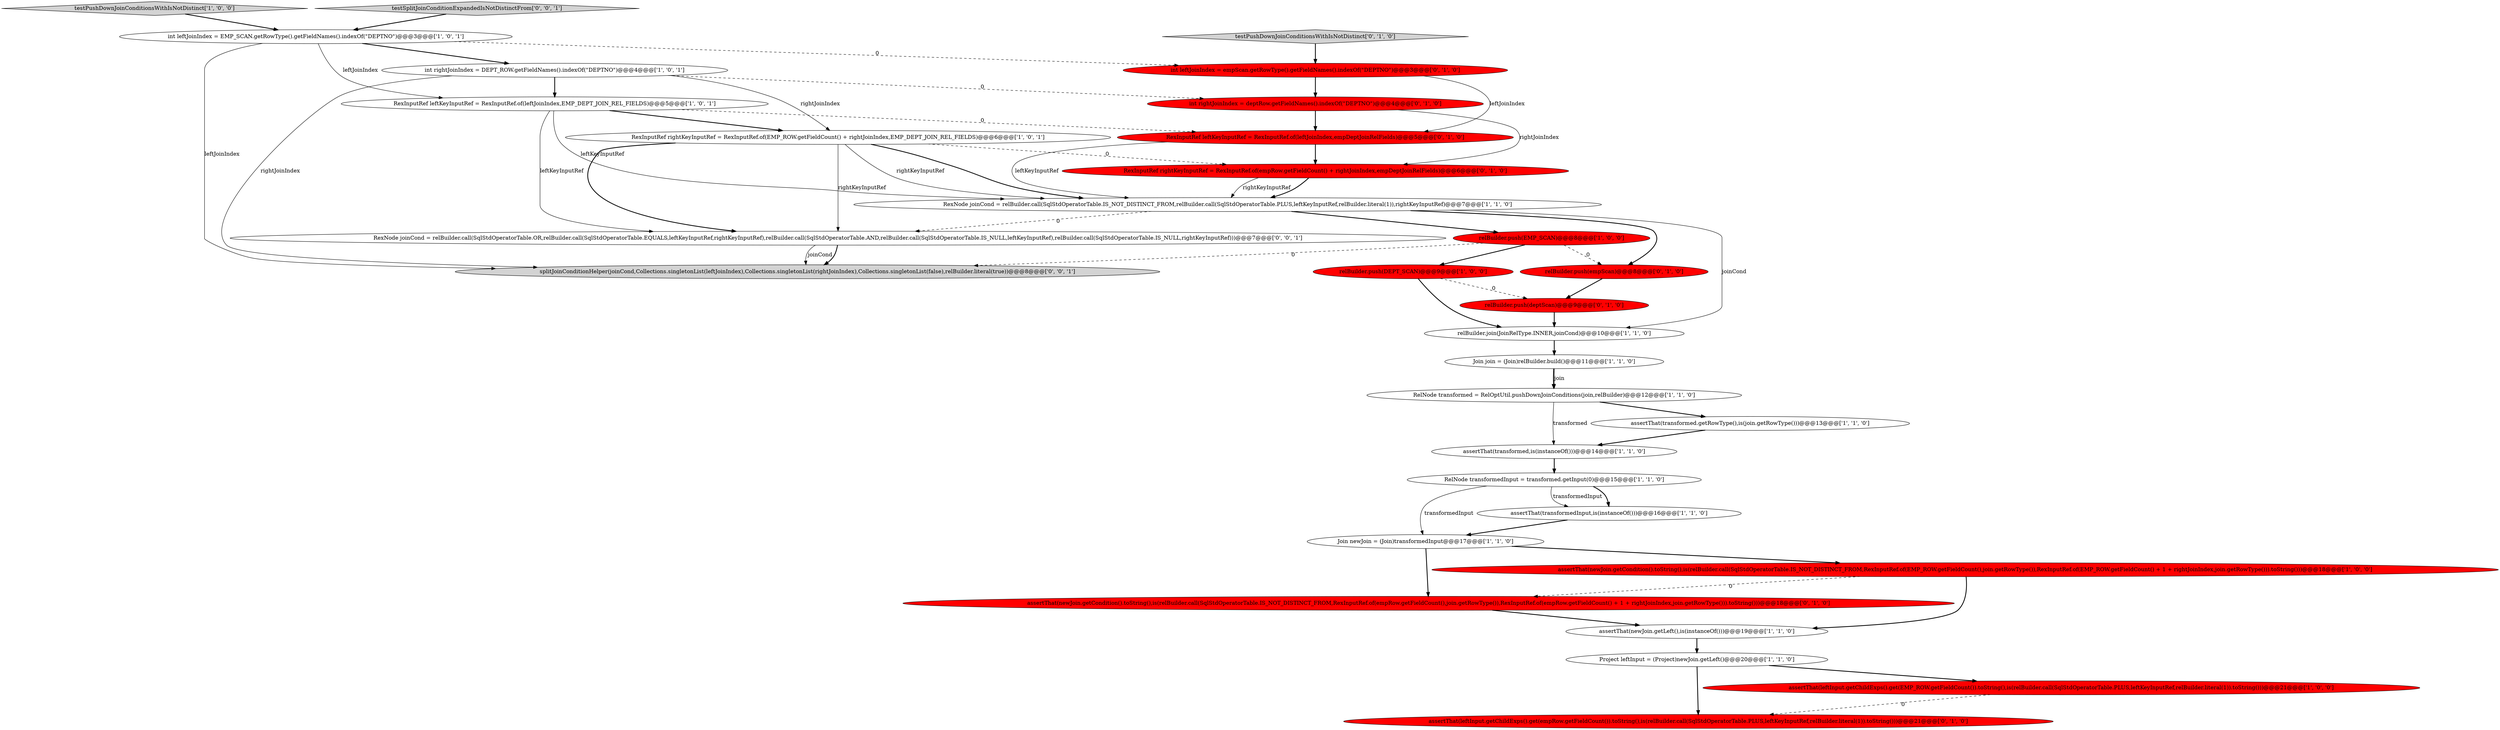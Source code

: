 digraph {
7 [style = filled, label = "RelNode transformedInput = transformed.getInput(0)@@@15@@@['1', '1', '0']", fillcolor = white, shape = ellipse image = "AAA0AAABBB1BBB"];
27 [style = filled, label = "assertThat(leftInput.getChildExps().get(empRow.getFieldCount()).toString(),is(relBuilder.call(SqlStdOperatorTable.PLUS,leftKeyInputRef,relBuilder.literal(1)).toString()))@@@21@@@['0', '1', '0']", fillcolor = red, shape = ellipse image = "AAA1AAABBB2BBB"];
2 [style = filled, label = "Join newJoin = (Join)transformedInput@@@17@@@['1', '1', '0']", fillcolor = white, shape = ellipse image = "AAA0AAABBB1BBB"];
12 [style = filled, label = "assertThat(leftInput.getChildExps().get(EMP_ROW.getFieldCount()).toString(),is(relBuilder.call(SqlStdOperatorTable.PLUS,leftKeyInputRef,relBuilder.literal(1)).toString()))@@@21@@@['1', '0', '0']", fillcolor = red, shape = ellipse image = "AAA1AAABBB1BBB"];
22 [style = filled, label = "relBuilder.push(empScan)@@@8@@@['0', '1', '0']", fillcolor = red, shape = ellipse image = "AAA1AAABBB2BBB"];
28 [style = filled, label = "assertThat(newJoin.getCondition().toString(),is(relBuilder.call(SqlStdOperatorTable.IS_NOT_DISTINCT_FROM,RexInputRef.of(empRow.getFieldCount(),join.getRowType()),RexInputRef.of(empRow.getFieldCount() + 1 + rightJoinIndex,join.getRowType())).toString()))@@@18@@@['0', '1', '0']", fillcolor = red, shape = ellipse image = "AAA1AAABBB2BBB"];
19 [style = filled, label = "assertThat(newJoin.getLeft(),is(instanceOf()))@@@19@@@['1', '1', '0']", fillcolor = white, shape = ellipse image = "AAA0AAABBB1BBB"];
30 [style = filled, label = "RexNode joinCond = relBuilder.call(SqlStdOperatorTable.OR,relBuilder.call(SqlStdOperatorTable.EQUALS,leftKeyInputRef,rightKeyInputRef),relBuilder.call(SqlStdOperatorTable.AND,relBuilder.call(SqlStdOperatorTable.IS_NULL,leftKeyInputRef),relBuilder.call(SqlStdOperatorTable.IS_NULL,rightKeyInputRef)))@@@7@@@['0', '0', '1']", fillcolor = white, shape = ellipse image = "AAA0AAABBB3BBB"];
5 [style = filled, label = "RexNode joinCond = relBuilder.call(SqlStdOperatorTable.IS_NOT_DISTINCT_FROM,relBuilder.call(SqlStdOperatorTable.PLUS,leftKeyInputRef,relBuilder.literal(1)),rightKeyInputRef)@@@7@@@['1', '1', '0']", fillcolor = white, shape = ellipse image = "AAA0AAABBB1BBB"];
10 [style = filled, label = "RelNode transformed = RelOptUtil.pushDownJoinConditions(join,relBuilder)@@@12@@@['1', '1', '0']", fillcolor = white, shape = ellipse image = "AAA0AAABBB1BBB"];
3 [style = filled, label = "relBuilder.push(EMP_SCAN)@@@8@@@['1', '0', '0']", fillcolor = red, shape = ellipse image = "AAA1AAABBB1BBB"];
14 [style = filled, label = "Project leftInput = (Project)newJoin.getLeft()@@@20@@@['1', '1', '0']", fillcolor = white, shape = ellipse image = "AAA0AAABBB1BBB"];
1 [style = filled, label = "testPushDownJoinConditionsWithIsNotDistinct['1', '0', '0']", fillcolor = lightgray, shape = diamond image = "AAA0AAABBB1BBB"];
17 [style = filled, label = "RexInputRef rightKeyInputRef = RexInputRef.of(EMP_ROW.getFieldCount() + rightJoinIndex,EMP_DEPT_JOIN_REL_FIELDS)@@@6@@@['1', '0', '1']", fillcolor = white, shape = ellipse image = "AAA0AAABBB1BBB"];
20 [style = filled, label = "int leftJoinIndex = empScan.getRowType().getFieldNames().indexOf(\"DEPTNO\")@@@3@@@['0', '1', '0']", fillcolor = red, shape = ellipse image = "AAA1AAABBB2BBB"];
15 [style = filled, label = "int leftJoinIndex = EMP_SCAN.getRowType().getFieldNames().indexOf(\"DEPTNO\")@@@3@@@['1', '0', '1']", fillcolor = white, shape = ellipse image = "AAA0AAABBB1BBB"];
11 [style = filled, label = "assertThat(transformedInput,is(instanceOf()))@@@16@@@['1', '1', '0']", fillcolor = white, shape = ellipse image = "AAA0AAABBB1BBB"];
4 [style = filled, label = "Join join = (Join)relBuilder.build()@@@11@@@['1', '1', '0']", fillcolor = white, shape = ellipse image = "AAA0AAABBB1BBB"];
8 [style = filled, label = "relBuilder.join(JoinRelType.INNER,joinCond)@@@10@@@['1', '1', '0']", fillcolor = white, shape = ellipse image = "AAA0AAABBB1BBB"];
9 [style = filled, label = "int rightJoinIndex = DEPT_ROW.getFieldNames().indexOf(\"DEPTNO\")@@@4@@@['1', '0', '1']", fillcolor = white, shape = ellipse image = "AAA0AAABBB1BBB"];
21 [style = filled, label = "RexInputRef leftKeyInputRef = RexInputRef.of(leftJoinIndex,empDeptJoinRelFields)@@@5@@@['0', '1', '0']", fillcolor = red, shape = ellipse image = "AAA1AAABBB2BBB"];
26 [style = filled, label = "testPushDownJoinConditionsWithIsNotDistinct['0', '1', '0']", fillcolor = lightgray, shape = diamond image = "AAA0AAABBB2BBB"];
25 [style = filled, label = "RexInputRef rightKeyInputRef = RexInputRef.of(empRow.getFieldCount() + rightJoinIndex,empDeptJoinRelFields)@@@6@@@['0', '1', '0']", fillcolor = red, shape = ellipse image = "AAA1AAABBB2BBB"];
0 [style = filled, label = "relBuilder.push(DEPT_SCAN)@@@9@@@['1', '0', '0']", fillcolor = red, shape = ellipse image = "AAA1AAABBB1BBB"];
13 [style = filled, label = "assertThat(transformed,is(instanceOf()))@@@14@@@['1', '1', '0']", fillcolor = white, shape = ellipse image = "AAA0AAABBB1BBB"];
16 [style = filled, label = "RexInputRef leftKeyInputRef = RexInputRef.of(leftJoinIndex,EMP_DEPT_JOIN_REL_FIELDS)@@@5@@@['1', '0', '1']", fillcolor = white, shape = ellipse image = "AAA0AAABBB1BBB"];
29 [style = filled, label = "testSplitJoinConditionExpandedIsNotDistinctFrom['0', '0', '1']", fillcolor = lightgray, shape = diamond image = "AAA0AAABBB3BBB"];
24 [style = filled, label = "relBuilder.push(deptScan)@@@9@@@['0', '1', '0']", fillcolor = red, shape = ellipse image = "AAA1AAABBB2BBB"];
31 [style = filled, label = "splitJoinConditionHelper(joinCond,Collections.singletonList(leftJoinIndex),Collections.singletonList(rightJoinIndex),Collections.singletonList(false),relBuilder.literal(true))@@@8@@@['0', '0', '1']", fillcolor = lightgray, shape = ellipse image = "AAA0AAABBB3BBB"];
6 [style = filled, label = "assertThat(newJoin.getCondition().toString(),is(relBuilder.call(SqlStdOperatorTable.IS_NOT_DISTINCT_FROM,RexInputRef.of(EMP_ROW.getFieldCount(),join.getRowType()),RexInputRef.of(EMP_ROW.getFieldCount() + 1 + rightJoinIndex,join.getRowType())).toString()))@@@18@@@['1', '0', '0']", fillcolor = red, shape = ellipse image = "AAA1AAABBB1BBB"];
23 [style = filled, label = "int rightJoinIndex = deptRow.getFieldNames().indexOf(\"DEPTNO\")@@@4@@@['0', '1', '0']", fillcolor = red, shape = ellipse image = "AAA1AAABBB2BBB"];
18 [style = filled, label = "assertThat(transformed.getRowType(),is(join.getRowType()))@@@13@@@['1', '1', '0']", fillcolor = white, shape = ellipse image = "AAA0AAABBB1BBB"];
5->3 [style = bold, label=""];
4->10 [style = bold, label=""];
10->18 [style = bold, label=""];
29->15 [style = bold, label=""];
17->5 [style = bold, label=""];
15->20 [style = dashed, label="0"];
7->11 [style = bold, label=""];
3->31 [style = dashed, label="0"];
2->6 [style = bold, label=""];
9->31 [style = solid, label="rightJoinIndex"];
30->31 [style = solid, label="joinCond"];
1->15 [style = bold, label=""];
25->5 [style = solid, label="rightKeyInputRef"];
23->25 [style = solid, label="rightJoinIndex"];
16->5 [style = solid, label="leftKeyInputRef"];
17->30 [style = bold, label=""];
9->17 [style = solid, label="rightJoinIndex"];
3->22 [style = dashed, label="0"];
6->19 [style = bold, label=""];
16->17 [style = bold, label=""];
21->25 [style = bold, label=""];
16->21 [style = dashed, label="0"];
17->30 [style = solid, label="rightKeyInputRef"];
11->2 [style = bold, label=""];
9->16 [style = bold, label=""];
3->0 [style = bold, label=""];
9->23 [style = dashed, label="0"];
17->25 [style = dashed, label="0"];
15->16 [style = solid, label="leftJoinIndex"];
21->5 [style = solid, label="leftKeyInputRef"];
6->28 [style = dashed, label="0"];
19->14 [style = bold, label=""];
20->23 [style = bold, label=""];
23->21 [style = bold, label=""];
15->9 [style = bold, label=""];
13->7 [style = bold, label=""];
30->31 [style = bold, label=""];
5->8 [style = solid, label="joinCond"];
14->12 [style = bold, label=""];
0->8 [style = bold, label=""];
28->19 [style = bold, label=""];
18->13 [style = bold, label=""];
20->21 [style = solid, label="leftJoinIndex"];
12->27 [style = dashed, label="0"];
0->24 [style = dashed, label="0"];
25->5 [style = bold, label=""];
14->27 [style = bold, label=""];
17->5 [style = solid, label="rightKeyInputRef"];
8->4 [style = bold, label=""];
22->24 [style = bold, label=""];
24->8 [style = bold, label=""];
4->10 [style = solid, label="join"];
10->13 [style = solid, label="transformed"];
7->2 [style = solid, label="transformedInput"];
16->30 [style = solid, label="leftKeyInputRef"];
5->22 [style = bold, label=""];
2->28 [style = bold, label=""];
7->11 [style = solid, label="transformedInput"];
26->20 [style = bold, label=""];
5->30 [style = dashed, label="0"];
15->31 [style = solid, label="leftJoinIndex"];
}
